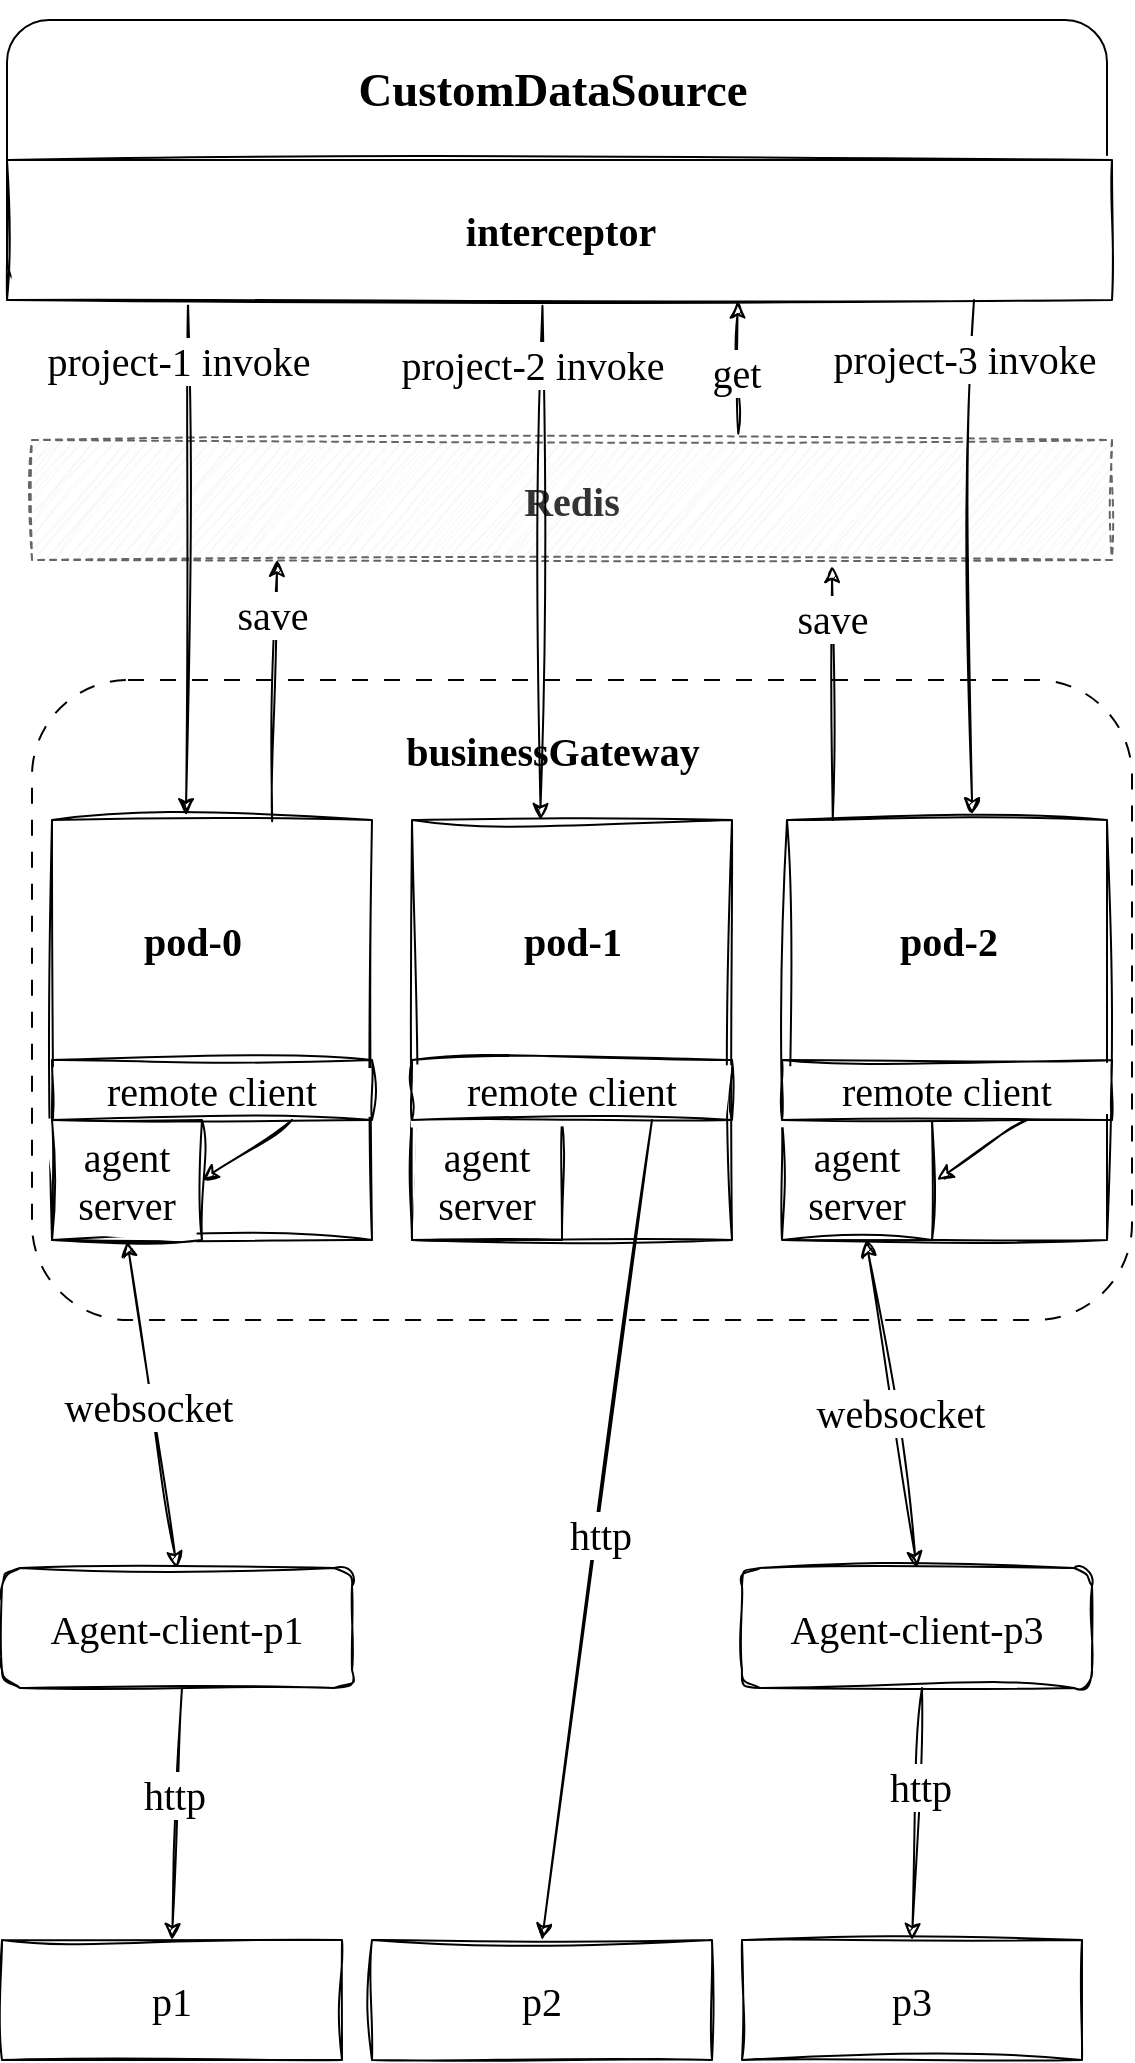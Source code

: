 <mxfile version="22.1.20" type="github">
  <diagram id="C5RBs43oDa-KdzZeNtuy" name="Page-1">
    <mxGraphModel dx="1793" dy="2102" grid="1" gridSize="10" guides="1" tooltips="1" connect="1" arrows="1" fold="1" page="1" pageScale="1" pageWidth="827" pageHeight="1169" math="0" shadow="0">
      <root>
        <mxCell id="WIyWlLk6GJQsqaUBKTNV-0" />
        <mxCell id="WIyWlLk6GJQsqaUBKTNV-1" parent="WIyWlLk6GJQsqaUBKTNV-0" />
        <mxCell id="WIyWlLk6GJQsqaUBKTNV-7" value="&lt;div style=&quot;line-height: 120%;&quot;&gt;&lt;br&gt;&lt;/div&gt;" style="rounded=1;whiteSpace=wrap;html=1;fontSize=12;glass=0;strokeWidth=1;shadow=0;align=center;fontFamily=Garamond;dashed=1;dashPattern=8 8;" parent="WIyWlLk6GJQsqaUBKTNV-1" vertex="1">
          <mxGeometry x="80" y="300" width="550" height="320" as="geometry" />
        </mxCell>
        <mxCell id="asYK4gZWA5SnrWTinK3--1" value="" style="rounded=0;whiteSpace=wrap;html=1;sketch=1;hachureGap=4;jiggle=2;curveFitting=1;fontFamily=Garamond;fontSize=20;labelBorderColor=#B3B3B3;" vertex="1" parent="WIyWlLk6GJQsqaUBKTNV-1">
          <mxGeometry x="457.5" y="370" width="160" height="210" as="geometry" />
        </mxCell>
        <mxCell id="asYK4gZWA5SnrWTinK3--0" value="" style="rounded=0;whiteSpace=wrap;html=1;sketch=1;hachureGap=4;jiggle=2;curveFitting=1;fontFamily=Garamond;fontSize=20;labelBorderColor=#B3B3B3;" vertex="1" parent="WIyWlLk6GJQsqaUBKTNV-1">
          <mxGeometry x="270" y="370" width="160" height="210" as="geometry" />
        </mxCell>
        <mxCell id="YY96wNU4U0IoffeVZJcr-44" value="" style="rounded=0;whiteSpace=wrap;html=1;sketch=1;hachureGap=4;jiggle=2;curveFitting=1;fontFamily=Garamond;fontSize=20;labelBorderColor=#B3B3B3;" parent="WIyWlLk6GJQsqaUBKTNV-1" vertex="1">
          <mxGeometry x="90" y="370" width="160" height="210" as="geometry" />
        </mxCell>
        <mxCell id="YY96wNU4U0IoffeVZJcr-3" value="&lt;h3&gt;&lt;font style=&quot;font-size: 20px;&quot;&gt;Redis&lt;/font&gt;&lt;/h3&gt;" style="rounded=0;whiteSpace=wrap;html=1;sketch=1;hachureGap=4;jiggle=2;curveFitting=1;fontFamily=Garamond;fontSize=20;labelBorderColor=none;fillColor=#f5f5f5;fontColor=#333333;strokeColor=#666666;dashed=1;" parent="WIyWlLk6GJQsqaUBKTNV-1" vertex="1">
          <mxGeometry x="80" y="180" width="540" height="60" as="geometry" />
        </mxCell>
        <mxCell id="YY96wNU4U0IoffeVZJcr-8" value="&lt;h4&gt;businessGateway&lt;/h4&gt;" style="text;html=1;align=center;verticalAlign=middle;resizable=0;points=[];autosize=1;strokeColor=none;fillColor=none;fontSize=20;fontFamily=Garamond;" parent="WIyWlLk6GJQsqaUBKTNV-1" vertex="1">
          <mxGeometry x="240" y="290" width="200" height="90" as="geometry" />
        </mxCell>
        <mxCell id="YY96wNU4U0IoffeVZJcr-10" value="Agent-client-p1" style="rounded=1;whiteSpace=wrap;html=1;sketch=1;hachureGap=4;jiggle=2;curveFitting=1;fontFamily=Garamond;fontSize=20;" parent="WIyWlLk6GJQsqaUBKTNV-1" vertex="1">
          <mxGeometry x="65" y="744.01" width="175" height="60" as="geometry" />
        </mxCell>
        <mxCell id="YY96wNU4U0IoffeVZJcr-11" value="" style="endArrow=classic;html=1;rounded=0;sketch=1;hachureGap=4;jiggle=2;curveFitting=1;fontFamily=Garamond;fontSize=16;entryX=0.419;entryY=-0.011;entryDx=0;entryDy=0;exitX=0.175;exitY=1.014;exitDx=0;exitDy=0;exitPerimeter=0;entryPerimeter=0;" parent="WIyWlLk6GJQsqaUBKTNV-1" edge="1" target="YY96wNU4U0IoffeVZJcr-44">
          <mxGeometry width="50" height="50" relative="1" as="geometry">
            <mxPoint x="158" y="110.84" as="sourcePoint" />
            <mxPoint x="158" y="358.24" as="targetPoint" />
          </mxGeometry>
        </mxCell>
        <mxCell id="YY96wNU4U0IoffeVZJcr-41" value="project-1 invoke" style="edgeLabel;html=1;align=center;verticalAlign=middle;resizable=0;points=[];fontSize=20;fontFamily=Garamond;" parent="YY96wNU4U0IoffeVZJcr-11" vertex="1" connectable="0">
          <mxGeometry x="-0.117" y="1" relative="1" as="geometry">
            <mxPoint x="-6" y="-85" as="offset" />
          </mxGeometry>
        </mxCell>
        <mxCell id="YY96wNU4U0IoffeVZJcr-18" value="agent server" style="rounded=0;whiteSpace=wrap;html=1;sketch=1;hachureGap=4;jiggle=2;curveFitting=1;fontFamily=Garamond;fontSize=20;" parent="WIyWlLk6GJQsqaUBKTNV-1" vertex="1">
          <mxGeometry x="90" y="520" width="75" height="60" as="geometry" />
        </mxCell>
        <mxCell id="YY96wNU4U0IoffeVZJcr-19" value="remote client" style="rounded=0;whiteSpace=wrap;html=1;sketch=1;hachureGap=4;jiggle=2;curveFitting=1;fontFamily=Garamond;fontSize=20;" parent="WIyWlLk6GJQsqaUBKTNV-1" vertex="1">
          <mxGeometry x="90" y="490" width="160" height="30" as="geometry" />
        </mxCell>
        <mxCell id="YY96wNU4U0IoffeVZJcr-20" value="agent server" style="rounded=0;whiteSpace=wrap;html=1;sketch=1;hachureGap=4;jiggle=2;curveFitting=1;fontFamily=Garamond;fontSize=20;" parent="WIyWlLk6GJQsqaUBKTNV-1" vertex="1">
          <mxGeometry x="270" y="520" width="75" height="60" as="geometry" />
        </mxCell>
        <mxCell id="YY96wNU4U0IoffeVZJcr-21" value="remote client" style="rounded=0;whiteSpace=wrap;html=1;sketch=1;hachureGap=4;jiggle=2;curveFitting=1;fontFamily=Garamond;fontSize=20;" parent="WIyWlLk6GJQsqaUBKTNV-1" vertex="1">
          <mxGeometry x="270" y="490" width="160" height="30" as="geometry" />
        </mxCell>
        <mxCell id="YY96wNU4U0IoffeVZJcr-22" value="agent server" style="rounded=0;whiteSpace=wrap;html=1;sketch=1;hachureGap=4;jiggle=2;curveFitting=1;fontFamily=Garamond;fontSize=20;" parent="WIyWlLk6GJQsqaUBKTNV-1" vertex="1">
          <mxGeometry x="455" y="520" width="75" height="60" as="geometry" />
        </mxCell>
        <mxCell id="YY96wNU4U0IoffeVZJcr-23" value="remote client" style="rounded=0;whiteSpace=wrap;html=1;sketch=1;hachureGap=4;jiggle=2;curveFitting=1;fontFamily=Garamond;fontSize=20;" parent="WIyWlLk6GJQsqaUBKTNV-1" vertex="1">
          <mxGeometry x="455" y="490" width="165" height="30" as="geometry" />
        </mxCell>
        <mxCell id="YY96wNU4U0IoffeVZJcr-24" value="Agent-client-p3" style="rounded=1;whiteSpace=wrap;html=1;sketch=1;hachureGap=4;jiggle=2;curveFitting=1;fontFamily=Garamond;fontSize=20;" parent="WIyWlLk6GJQsqaUBKTNV-1" vertex="1">
          <mxGeometry x="435" y="744.01" width="175" height="60" as="geometry" />
        </mxCell>
        <mxCell id="YY96wNU4U0IoffeVZJcr-27" value="" style="endArrow=classic;startArrow=classic;html=1;rounded=0;sketch=1;hachureGap=4;jiggle=2;curveFitting=1;fontFamily=Garamond;fontSize=16;exitX=0.5;exitY=0;exitDx=0;exitDy=0;entryX=0.5;entryY=1;entryDx=0;entryDy=0;" parent="WIyWlLk6GJQsqaUBKTNV-1" source="YY96wNU4U0IoffeVZJcr-10" target="YY96wNU4U0IoffeVZJcr-18" edge="1">
          <mxGeometry width="50" height="50" relative="1" as="geometry">
            <mxPoint x="90" y="570" as="sourcePoint" />
            <mxPoint x="140" y="530" as="targetPoint" />
          </mxGeometry>
        </mxCell>
        <mxCell id="YY96wNU4U0IoffeVZJcr-46" value="websocket" style="edgeLabel;html=1;align=center;verticalAlign=middle;resizable=0;points=[];fontSize=20;fontFamily=Garamond;" parent="YY96wNU4U0IoffeVZJcr-27" vertex="1" connectable="0">
          <mxGeometry x="-0.007" y="2" relative="1" as="geometry">
            <mxPoint as="offset" />
          </mxGeometry>
        </mxCell>
        <mxCell id="YY96wNU4U0IoffeVZJcr-28" value="" style="endArrow=classic;startArrow=classic;html=1;rounded=0;sketch=1;hachureGap=4;jiggle=2;curveFitting=1;fontFamily=Garamond;fontSize=16;exitX=0.5;exitY=0;exitDx=0;exitDy=0;" parent="WIyWlLk6GJQsqaUBKTNV-1" source="YY96wNU4U0IoffeVZJcr-24" target="YY96wNU4U0IoffeVZJcr-22" edge="1">
          <mxGeometry width="50" height="50" relative="1" as="geometry">
            <mxPoint x="350" y="640" as="sourcePoint" />
            <mxPoint x="310" y="520" as="targetPoint" />
          </mxGeometry>
        </mxCell>
        <mxCell id="YY96wNU4U0IoffeVZJcr-47" value="websocket" style="edgeLabel;html=1;align=center;verticalAlign=middle;resizable=0;points=[];fontSize=20;fontFamily=Garamond;" parent="YY96wNU4U0IoffeVZJcr-28" vertex="1" connectable="0">
          <mxGeometry x="-0.054" y="-3" relative="1" as="geometry">
            <mxPoint as="offset" />
          </mxGeometry>
        </mxCell>
        <mxCell id="YY96wNU4U0IoffeVZJcr-29" value="" style="endArrow=classic;html=1;rounded=0;sketch=1;hachureGap=4;jiggle=2;curveFitting=1;fontFamily=Garamond;fontSize=16;entryX=0.703;entryY=1.05;entryDx=0;entryDy=0;entryPerimeter=0;" parent="WIyWlLk6GJQsqaUBKTNV-1" edge="1">
          <mxGeometry width="50" height="50" relative="1" as="geometry">
            <mxPoint x="480.38" y="370" as="sourcePoint" />
            <mxPoint x="480.0" y="243" as="targetPoint" />
          </mxGeometry>
        </mxCell>
        <mxCell id="asYK4gZWA5SnrWTinK3--11" value="save" style="edgeLabel;html=1;align=center;verticalAlign=middle;resizable=0;points=[];fontSize=20;fontFamily=Garamond;" vertex="1" connectable="0" parent="YY96wNU4U0IoffeVZJcr-29">
          <mxGeometry x="0.612" relative="1" as="geometry">
            <mxPoint y="1" as="offset" />
          </mxGeometry>
        </mxCell>
        <mxCell id="YY96wNU4U0IoffeVZJcr-30" value="" style="endArrow=classic;html=1;rounded=0;sketch=1;hachureGap=4;jiggle=2;curveFitting=1;fontFamily=Garamond;fontSize=16;entryX=0.227;entryY=0.999;entryDx=0;entryDy=0;entryPerimeter=0;exitX=0.688;exitY=0.003;exitDx=0;exitDy=0;exitPerimeter=0;" parent="WIyWlLk6GJQsqaUBKTNV-1" target="YY96wNU4U0IoffeVZJcr-3" edge="1" source="YY96wNU4U0IoffeVZJcr-44">
          <mxGeometry width="50" height="50" relative="1" as="geometry">
            <mxPoint x="215" y="370" as="sourcePoint" />
            <mxPoint x="215" y="250" as="targetPoint" />
          </mxGeometry>
        </mxCell>
        <mxCell id="asYK4gZWA5SnrWTinK3--12" value="save" style="edgeLabel;html=1;align=center;verticalAlign=middle;resizable=0;points=[];fontSize=20;fontFamily=Garamond;" vertex="1" connectable="0" parent="YY96wNU4U0IoffeVZJcr-30">
          <mxGeometry x="0.599" y="2" relative="1" as="geometry">
            <mxPoint y="1" as="offset" />
          </mxGeometry>
        </mxCell>
        <mxCell id="YY96wNU4U0IoffeVZJcr-31" value="" style="endArrow=classic;html=1;rounded=0;sketch=1;hachureGap=4;jiggle=2;curveFitting=1;fontFamily=Garamond;fontSize=16;exitX=0.654;exitY=-0.053;exitDx=0;exitDy=0;exitPerimeter=0;entryX=0.661;entryY=1.01;entryDx=0;entryDy=0;entryPerimeter=0;" parent="WIyWlLk6GJQsqaUBKTNV-1" source="YY96wNU4U0IoffeVZJcr-3" edge="1" target="YY96wNU4U0IoffeVZJcr-36">
          <mxGeometry width="50" height="50" relative="1" as="geometry">
            <mxPoint x="390" y="390" as="sourcePoint" />
            <mxPoint x="443" y="120" as="targetPoint" />
          </mxGeometry>
        </mxCell>
        <mxCell id="asYK4gZWA5SnrWTinK3--10" value="get" style="edgeLabel;html=1;align=center;verticalAlign=middle;resizable=0;points=[];fontSize=20;fontFamily=Garamond;" vertex="1" connectable="0" parent="YY96wNU4U0IoffeVZJcr-31">
          <mxGeometry x="-0.046" y="1" relative="1" as="geometry">
            <mxPoint as="offset" />
          </mxGeometry>
        </mxCell>
        <mxCell id="YY96wNU4U0IoffeVZJcr-32" value="p1" style="rounded=0;whiteSpace=wrap;html=1;sketch=1;hachureGap=4;jiggle=2;curveFitting=1;fontFamily=Garamond;fontSize=20;" parent="WIyWlLk6GJQsqaUBKTNV-1" vertex="1">
          <mxGeometry x="65" y="930" width="170" height="60" as="geometry" />
        </mxCell>
        <mxCell id="YY96wNU4U0IoffeVZJcr-33" value="p3" style="rounded=0;whiteSpace=wrap;html=1;sketch=1;hachureGap=4;jiggle=2;curveFitting=1;fontFamily=Garamond;fontSize=20;" parent="WIyWlLk6GJQsqaUBKTNV-1" vertex="1">
          <mxGeometry x="435" y="930" width="170" height="60" as="geometry" />
        </mxCell>
        <mxCell id="YY96wNU4U0IoffeVZJcr-35" value="&lt;h3&gt;&lt;br&gt;&lt;/h3&gt;" style="rounded=1;whiteSpace=wrap;html=1;fontSize=12;glass=0;strokeWidth=1;shadow=0;fontFamily=Garamond;" parent="WIyWlLk6GJQsqaUBKTNV-1" vertex="1">
          <mxGeometry x="67.5" y="-30" width="550" height="140" as="geometry" />
        </mxCell>
        <mxCell id="YY96wNU4U0IoffeVZJcr-34" value="p2" style="rounded=0;whiteSpace=wrap;html=1;sketch=1;hachureGap=4;jiggle=2;curveFitting=1;fontFamily=Garamond;fontSize=20;" parent="WIyWlLk6GJQsqaUBKTNV-1" vertex="1">
          <mxGeometry x="250" y="930" width="170" height="60" as="geometry" />
        </mxCell>
        <mxCell id="YY96wNU4U0IoffeVZJcr-36" value="&lt;h4&gt;interceptor&lt;/h4&gt;" style="rounded=0;whiteSpace=wrap;html=1;sketch=1;hachureGap=4;jiggle=2;curveFitting=1;fontFamily=Garamond;fontSize=20;" parent="WIyWlLk6GJQsqaUBKTNV-1" vertex="1">
          <mxGeometry x="67.5" y="40" width="552.5" height="70" as="geometry" />
        </mxCell>
        <mxCell id="YY96wNU4U0IoffeVZJcr-37" value="&lt;h3&gt;CustomDataSource&lt;/h3&gt;" style="text;html=1;align=center;verticalAlign=middle;resizable=0;points=[];autosize=1;strokeColor=none;fillColor=none;fontSize=20;fontFamily=Garamond;" parent="WIyWlLk6GJQsqaUBKTNV-1" vertex="1">
          <mxGeometry x="215" y="-40" width="250" height="90" as="geometry" />
        </mxCell>
        <mxCell id="YY96wNU4U0IoffeVZJcr-38" value="" style="endArrow=classic;html=1;rounded=0;sketch=1;hachureGap=4;jiggle=2;curveFitting=1;fontFamily=Garamond;fontSize=16;entryX=0.5;entryY=0;entryDx=0;entryDy=0;exitX=0.75;exitY=1;exitDx=0;exitDy=0;" parent="WIyWlLk6GJQsqaUBKTNV-1" source="YY96wNU4U0IoffeVZJcr-21" target="YY96wNU4U0IoffeVZJcr-34" edge="1">
          <mxGeometry width="50" height="50" relative="1" as="geometry">
            <mxPoint x="380" y="520" as="sourcePoint" />
            <mxPoint x="430" y="470" as="targetPoint" />
          </mxGeometry>
        </mxCell>
        <mxCell id="YY96wNU4U0IoffeVZJcr-48" value="http" style="edgeLabel;html=1;align=center;verticalAlign=middle;resizable=0;points=[];fontSize=20;fontFamily=Garamond;" parent="YY96wNU4U0IoffeVZJcr-38" vertex="1" connectable="0">
          <mxGeometry x="0.007" y="1" relative="1" as="geometry">
            <mxPoint as="offset" />
          </mxGeometry>
        </mxCell>
        <mxCell id="YY96wNU4U0IoffeVZJcr-39" value="" style="endArrow=classic;html=1;rounded=0;sketch=1;hachureGap=4;jiggle=2;curveFitting=1;fontFamily=Garamond;fontSize=16;entryX=0.5;entryY=0;entryDx=0;entryDy=0;" parent="WIyWlLk6GJQsqaUBKTNV-1" target="YY96wNU4U0IoffeVZJcr-32" edge="1">
          <mxGeometry width="50" height="50" relative="1" as="geometry">
            <mxPoint x="155" y="804.01" as="sourcePoint" />
            <mxPoint x="205" y="754.01" as="targetPoint" />
          </mxGeometry>
        </mxCell>
        <mxCell id="YY96wNU4U0IoffeVZJcr-45" value="http" style="edgeLabel;html=1;align=center;verticalAlign=middle;resizable=0;points=[];fontSize=20;fontFamily=Garamond;" parent="YY96wNU4U0IoffeVZJcr-39" vertex="1" connectable="0">
          <mxGeometry x="-0.167" y="-2" relative="1" as="geometry">
            <mxPoint as="offset" />
          </mxGeometry>
        </mxCell>
        <mxCell id="YY96wNU4U0IoffeVZJcr-40" value="" style="endArrow=classic;html=1;rounded=0;sketch=1;hachureGap=4;jiggle=2;curveFitting=1;fontFamily=Garamond;fontSize=16;entryX=0.5;entryY=0;entryDx=0;entryDy=0;" parent="WIyWlLk6GJQsqaUBKTNV-1" target="YY96wNU4U0IoffeVZJcr-33" edge="1">
          <mxGeometry width="50" height="50" relative="1" as="geometry">
            <mxPoint x="525" y="804.01" as="sourcePoint" />
            <mxPoint x="575" y="754.01" as="targetPoint" />
          </mxGeometry>
        </mxCell>
        <mxCell id="YY96wNU4U0IoffeVZJcr-50" value="http" style="edgeLabel;html=1;align=center;verticalAlign=middle;resizable=0;points=[];fontSize=20;fontFamily=Garamond;" parent="YY96wNU4U0IoffeVZJcr-40" vertex="1" connectable="0">
          <mxGeometry x="-0.233" y="1" relative="1" as="geometry">
            <mxPoint as="offset" />
          </mxGeometry>
        </mxCell>
        <mxCell id="YY96wNU4U0IoffeVZJcr-42" value="" style="endArrow=classic;html=1;rounded=0;sketch=1;hachureGap=4;jiggle=2;curveFitting=1;fontFamily=Garamond;fontSize=16;entryX=1;entryY=0.5;entryDx=0;entryDy=0;exitX=0.75;exitY=1;exitDx=0;exitDy=0;" parent="WIyWlLk6GJQsqaUBKTNV-1" source="YY96wNU4U0IoffeVZJcr-19" target="YY96wNU4U0IoffeVZJcr-18" edge="1">
          <mxGeometry width="50" height="50" relative="1" as="geometry">
            <mxPoint x="200" y="490" as="sourcePoint" />
            <mxPoint x="250" y="440" as="targetPoint" />
          </mxGeometry>
        </mxCell>
        <mxCell id="asYK4gZWA5SnrWTinK3--3" value="pod-0" style="text;html=1;align=center;verticalAlign=middle;resizable=0;points=[];autosize=1;strokeColor=none;fillColor=none;fontSize=20;fontFamily=Garamond;fontStyle=1" vertex="1" parent="WIyWlLk6GJQsqaUBKTNV-1">
          <mxGeometry x="120" y="410" width="80" height="40" as="geometry" />
        </mxCell>
        <mxCell id="asYK4gZWA5SnrWTinK3--4" value="pod-1" style="text;html=1;align=center;verticalAlign=middle;resizable=0;points=[];autosize=1;strokeColor=none;fillColor=none;fontSize=20;fontFamily=Garamond;fontStyle=1" vertex="1" parent="WIyWlLk6GJQsqaUBKTNV-1">
          <mxGeometry x="310" y="410" width="80" height="40" as="geometry" />
        </mxCell>
        <mxCell id="asYK4gZWA5SnrWTinK3--5" value="pod-2" style="text;html=1;align=center;verticalAlign=middle;resizable=0;points=[];autosize=1;strokeColor=none;fillColor=none;fontSize=20;fontFamily=Garamond;fontStyle=1" vertex="1" parent="WIyWlLk6GJQsqaUBKTNV-1">
          <mxGeometry x="497.5" y="410" width="80" height="40" as="geometry" />
        </mxCell>
        <mxCell id="asYK4gZWA5SnrWTinK3--6" value="" style="endArrow=classic;html=1;rounded=0;sketch=1;hachureGap=4;jiggle=2;curveFitting=1;fontFamily=Garamond;fontSize=16;entryX=0.419;entryY=-0.011;entryDx=0;entryDy=0;exitX=0.175;exitY=1.014;exitDx=0;exitDy=0;exitPerimeter=0;entryPerimeter=0;" edge="1" parent="WIyWlLk6GJQsqaUBKTNV-1">
          <mxGeometry width="50" height="50" relative="1" as="geometry">
            <mxPoint x="335.23" y="112.84" as="sourcePoint" />
            <mxPoint x="334.23" y="370" as="targetPoint" />
          </mxGeometry>
        </mxCell>
        <mxCell id="asYK4gZWA5SnrWTinK3--7" value="project-2 invoke" style="edgeLabel;html=1;align=center;verticalAlign=middle;resizable=0;points=[];fontSize=20;fontFamily=Garamond;" vertex="1" connectable="0" parent="asYK4gZWA5SnrWTinK3--6">
          <mxGeometry x="-0.117" y="1" relative="1" as="geometry">
            <mxPoint x="-6" y="-85" as="offset" />
          </mxGeometry>
        </mxCell>
        <mxCell id="asYK4gZWA5SnrWTinK3--8" value="" style="endArrow=classic;html=1;rounded=0;sketch=1;hachureGap=4;jiggle=2;curveFitting=1;fontFamily=Garamond;fontSize=16;entryX=0.419;entryY=-0.011;entryDx=0;entryDy=0;exitX=0.175;exitY=1.014;exitDx=0;exitDy=0;exitPerimeter=0;entryPerimeter=0;" edge="1" parent="WIyWlLk6GJQsqaUBKTNV-1">
          <mxGeometry width="50" height="50" relative="1" as="geometry">
            <mxPoint x="551" y="110.0" as="sourcePoint" />
            <mxPoint x="550" y="367.16" as="targetPoint" />
          </mxGeometry>
        </mxCell>
        <mxCell id="asYK4gZWA5SnrWTinK3--9" value="project-3 invoke" style="edgeLabel;html=1;align=center;verticalAlign=middle;resizable=0;points=[];fontSize=20;fontFamily=Garamond;" vertex="1" connectable="0" parent="asYK4gZWA5SnrWTinK3--8">
          <mxGeometry x="-0.117" y="1" relative="1" as="geometry">
            <mxPoint x="-6" y="-85" as="offset" />
          </mxGeometry>
        </mxCell>
        <mxCell id="asYK4gZWA5SnrWTinK3--13" value="" style="endArrow=classic;html=1;rounded=0;sketch=1;hachureGap=4;jiggle=2;curveFitting=1;fontFamily=Garamond;fontSize=16;entryX=1;entryY=0.5;entryDx=0;entryDy=0;exitX=0.75;exitY=1;exitDx=0;exitDy=0;" edge="1" parent="WIyWlLk6GJQsqaUBKTNV-1">
          <mxGeometry width="50" height="50" relative="1" as="geometry">
            <mxPoint x="577.5" y="520" as="sourcePoint" />
            <mxPoint x="532.5" y="550" as="targetPoint" />
          </mxGeometry>
        </mxCell>
      </root>
    </mxGraphModel>
  </diagram>
</mxfile>
